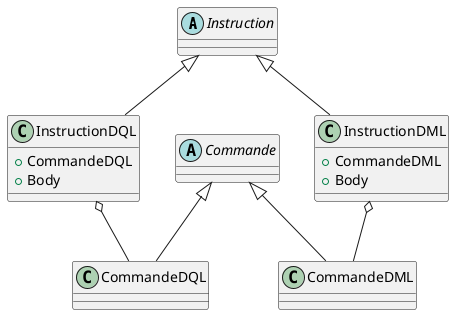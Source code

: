 @startuml "Phrase"

abstract class Instruction

class InstructionDQL {
    +CommandeDQL
    +Body
}
class InstructionDML {
    +CommandeDML
    +Body
}

abstract class Commande

class CommandeDQL
class CommandeDML


'Héritage

Instruction <|-- InstructionDQL
Instruction <|-- InstructionDML

Commande <|-- CommandeDQL
Commande <|-- CommandeDML

InstructionDQL o-- CommandeDQL
InstructionDML o-- CommandeDML

@enduml